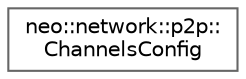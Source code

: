 digraph "Graphical Class Hierarchy"
{
 // LATEX_PDF_SIZE
  bgcolor="transparent";
  edge [fontname=Helvetica,fontsize=10,labelfontname=Helvetica,labelfontsize=10];
  node [fontname=Helvetica,fontsize=10,shape=box,height=0.2,width=0.4];
  rankdir="LR";
  Node0 [id="Node000000",label="neo::network::p2p::\lChannelsConfig",height=0.2,width=0.4,color="grey40", fillcolor="white", style="filled",URL="$classneo_1_1network_1_1p2p_1_1_channels_config.html",tooltip="Configuration for P2P channels."];
}
